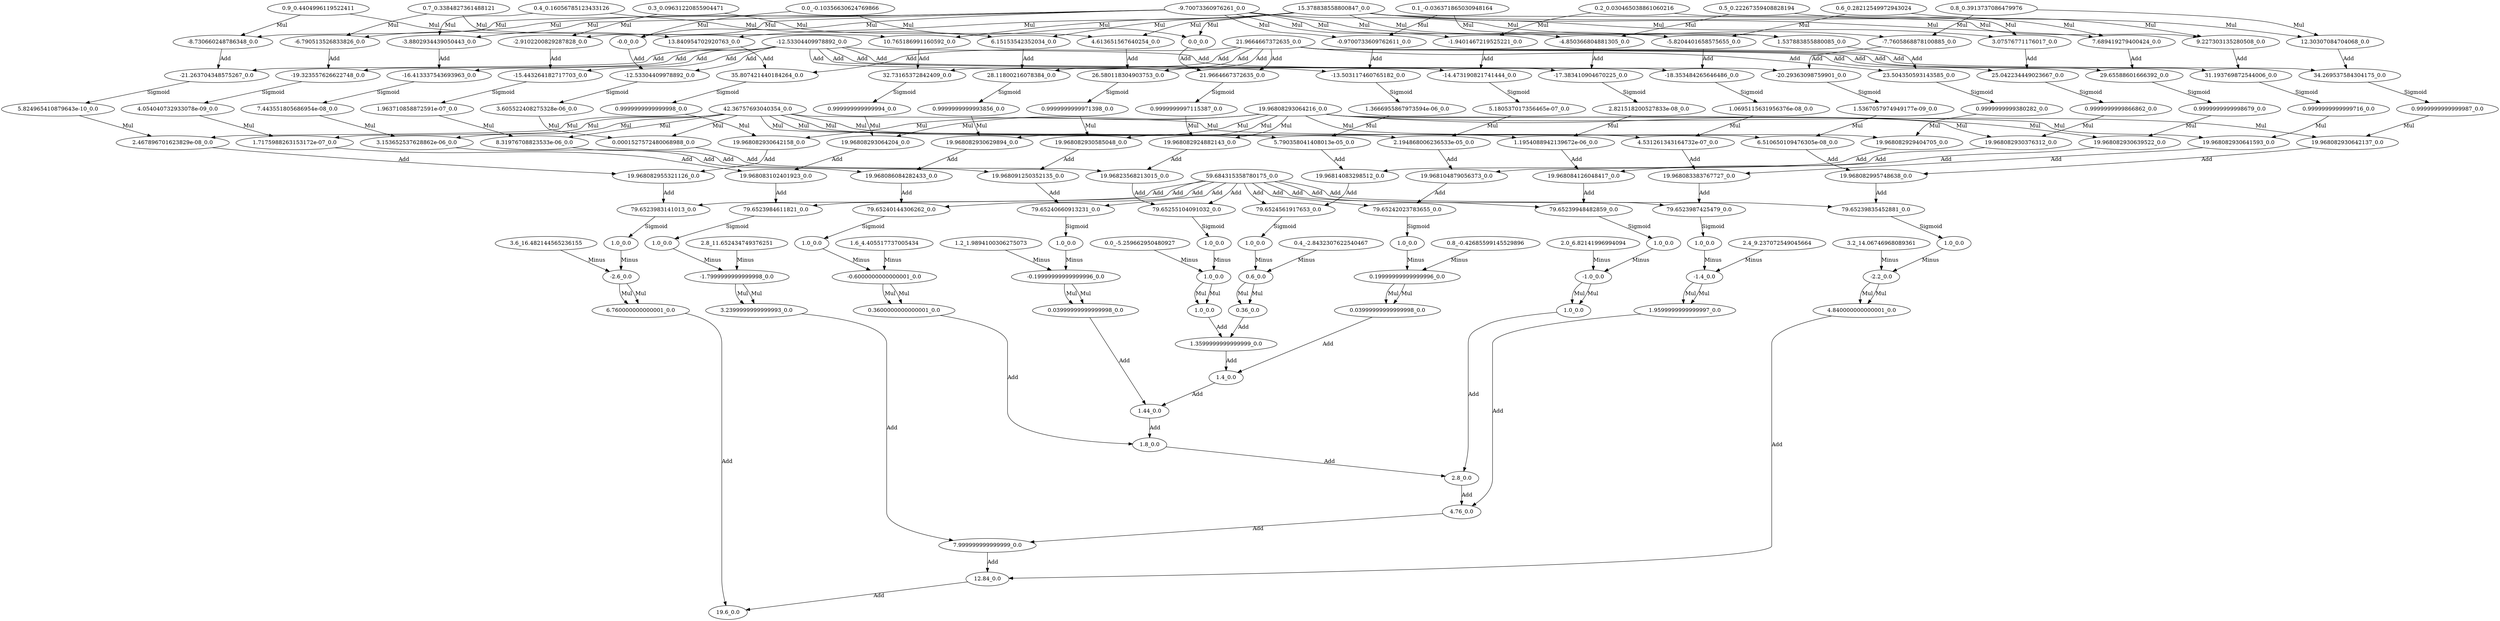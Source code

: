 digraph{
N0[label="0.0_-0.10356630624769866"]
N1[label="0.1_-0.036371865030948164"]
N2[label="0.2_0.030465038861060216"]
N3[label="0.3_0.09631220855904471"]
N4[label="0.4_0.16056785123433126"]
N5[label="0.5_0.22267359408828194"]
N6[label="0.6_0.28212549972943024"]
N7[label="0.7_0.3384827361488121"]
N8[label="0.8_0.3913737086479976"]
N9[label="0.9_0.4404996119522411"]
N10[label="0.0_-5.259662950480927"]
N11[label="0.4_-2.8432307622540467"]
N12[label="0.8_-0.42685599145529896"]
N13[label="1.2_1.9894100306275073"]
N14[label="1.6_4.405517737005434"]
N15[label="2.0_6.82141996994094"]
N16[label="2.4_9.237072549045664"]
N17[label="2.8_11.652434749376251"]
N18[label="3.2_14.06746968089361"]
N19[label="3.6_16.482144565236155"]
N20[label="-0.0_0.0"]
N21[label="0.0_0.0"]
N22[label="-12.53304409978892_0.0"]
N23[label="21.9664667372635_0.0"]
N24[label="3.605522408275328e-06_0.0"]
N25[label="0.9999999997115387_0.0"]
N26[label="0.0001527572480068988_0.0"]
N27[label="19.968082924882143_0.0"]
N28[label="19.96823568213015_0.0"]
N29[label="79.65255104091032_0.0"]
N30[label="1.0_0.0"]
N31[label="1.0_0.0"]
N32[label="1.0_0.0"]
N33[label="-0.9700733609762611_0.0"]
N34[label="1.537883855880085_0.0"]
N35[label="-13.503117460765182_0.0"]
N36[label="23.504350593143585_0.0"]
N37[label="1.3666955867973594e-06_0.0"]
N38[label="0.9999999999380282_0.0"]
N39[label="5.790358041408013e-05_0.0"]
N40[label="19.968082929404705_0.0"]
N41[label="19.96814083298512_0.0"]
N42[label="79.6524561917653_0.0"]
N43[label="1.0_0.0"]
N44[label="0.6_0.0"]
N45[label="0.36_0.0"]
N46[label="-1.9401467219525221_0.0"]
N47[label="3.07576771176017_0.0"]
N48[label="-14.473190821741444_0.0"]
N49[label="25.042234449023667_0.0"]
N50[label="5.180537017356465e-07_0.0"]
N51[label="0.9999999999866862_0.0"]
N52[label="2.194868006236533e-05_0.0"]
N53[label="19.968082930376312_0.0"]
N54[label="19.968104879056373_0.0"]
N55[label="79.65242023783655_0.0"]
N56[label="1.0_0.0"]
N57[label="0.19999999999999996_0.0"]
N58[label="0.03999999999999998_0.0"]
N59[label="-2.9102200829287828_0.0"]
N60[label="4.613651567640254_0.0"]
N61[label="-15.443264182717703_0.0"]
N62[label="26.580118304903753_0.0"]
N63[label="1.963710858872591e-07_0.0"]
N64[label="0.9999999999971398_0.0"]
N65[label="8.31976708823533e-06_0.0"]
N66[label="19.968082930585048_0.0"]
N67[label="19.968091250352135_0.0"]
N68[label="79.65240660913231_0.0"]
N69[label="1.0_0.0"]
N70[label="-0.19999999999999996_0.0"]
N71[label="0.03999999999999998_0.0"]
N72[label="-3.8802934439050443_0.0"]
N73[label="6.15153542352034_0.0"]
N74[label="-16.413337543693963_0.0"]
N75[label="28.11800216078384_0.0"]
N76[label="7.443551805686954e-08_0.0"]
N77[label="0.9999999999993856_0.0"]
N78[label="3.153652537628862e-06_0.0"]
N79[label="19.968082930629894_0.0"]
N80[label="19.968086084282433_0.0"]
N81[label="79.65240144306262_0.0"]
N82[label="1.0_0.0"]
N83[label="-0.6000000000000001_0.0"]
N84[label="0.3600000000000001_0.0"]
N85[label="-4.850366804881305_0.0"]
N86[label="7.689419279400424_0.0"]
N87[label="-17.383410904670225_0.0"]
N88[label="29.65588601666392_0.0"]
N89[label="2.821518200527833e-08_0.0"]
N90[label="0.9999999999998679_0.0"]
N91[label="1.1954088942139672e-06_0.0"]
N92[label="19.968082930639522_0.0"]
N93[label="19.968084126048417_0.0"]
N94[label="79.65239948482859_0.0"]
N95[label="1.0_0.0"]
N96[label="-1.0_0.0"]
N97[label="1.0_0.0"]
N98[label="-5.8204401658575655_0.0"]
N99[label="9.227303135280508_0.0"]
N100[label="-18.353484265646486_0.0"]
N101[label="31.193769872544006_0.0"]
N102[label="1.0695115631956376e-08_0.0"]
N103[label="0.9999999999999716_0.0"]
N104[label="4.531261343164732e-07_0.0"]
N105[label="19.968082930641593_0.0"]
N106[label="19.968083383767727_0.0"]
N107[label="79.6523987425479_0.0"]
N108[label="1.0_0.0"]
N109[label="-1.4_0.0"]
N110[label="1.9599999999999997_0.0"]
N111[label="-6.790513526833826_0.0"]
N112[label="10.765186991160592_0.0"]
N113[label="-19.323557626622748_0.0"]
N114[label="32.73165372842409_0.0"]
N115[label="4.054040732933078e-09_0.0"]
N116[label="0.999999999999994_0.0"]
N117[label="1.7175988263153172e-07_0.0"]
N118[label="19.96808293064204_0.0"]
N119[label="19.968083102401923_0.0"]
N120[label="79.6523984611821_0.0"]
N121[label="1.0_0.0"]
N122[label="-1.7999999999999998_0.0"]
N123[label="3.2399999999999993_0.0"]
N124[label="-7.7605868878100885_0.0"]
N125[label="12.30307084704068_0.0"]
N126[label="-20.29363098759901_0.0"]
N127[label="34.269537584304175_0.0"]
N128[label="1.5367057974949177e-09_0.0"]
N129[label="0.9999999999999987_0.0"]
N130[label="6.510650109476305e-08_0.0"]
N131[label="19.968082930642137_0.0"]
N132[label="19.968082995748638_0.0"]
N133[label="79.65239835452881_0.0"]
N134[label="1.0_0.0"]
N135[label="-2.2_0.0"]
N136[label="4.840000000000001_0.0"]
N137[label="-8.730660248786348_0.0"]
N138[label="13.840954702920763_0.0"]
N139[label="-21.263704348575267_0.0"]
N140[label="35.807421440184264_0.0"]
N141[label="5.824965410879643e-10_0.0"]
N142[label="0.9999999999999998_0.0"]
N143[label="2.467896701623829e-08_0.0"]
N144[label="19.968082930642158_0.0"]
N145[label="19.968082955321126_0.0"]
N146[label="79.6523983141013_0.0"]
N147[label="1.0_0.0"]
N148[label="-2.6_0.0"]
N149[label="6.760000000000001_0.0"]
N150[label="1.3599999999999999_0.0"]
N151[label="1.4_0.0"]
N152[label="1.44_0.0"]
N153[label="1.8_0.0"]
N154[label="2.8_0.0"]
N155[label="4.76_0.0"]
N156[label="7.999999999999999_0.0"]
N157[label="12.84_0.0"]
N158[label="19.6_0.0"]
N159[label="-9.70073360976261_0.0"]
N160[label="15.378838558800847_0.0"]
N161[label="42.36757693040354_0.0"]
N162[label="19.96808293064216_0.0"]
N163[label="-12.53304409978892_0.0"]
N164[label="21.9664667372635_0.0"]
N165[label="59.684315358780175_0.0"]
N159->N20[label="Mul"]
N0->N20[label="Mul"]
N160->N21[label="Mul"]
N0->N21[label="Mul"]
N20->N22[label="Add"]
N163->N22[label="Add"]
N21->N23[label="Add"]
N164->N23[label="Add"]
N22->N24[label="Sigmoid"]
N23->N25[label="Sigmoid"]
N161->N26[label="Mul"]
N24->N26[label="Mul"]
N162->N27[label="Mul"]
N25->N27[label="Mul"]
N27->N28[label="Add"]
N26->N28[label="Add"]
N28->N29[label="Add"]
N165->N29[label="Add"]
N29->N30[label="Sigmoid"]
N30->N31[label="Minus"]
N10->N31[label="Minus"]
N31->N32[label="Mul"]
N31->N32[label="Mul"]
N159->N33[label="Mul"]
N1->N33[label="Mul"]
N160->N34[label="Mul"]
N1->N34[label="Mul"]
N33->N35[label="Add"]
N163->N35[label="Add"]
N34->N36[label="Add"]
N164->N36[label="Add"]
N35->N37[label="Sigmoid"]
N36->N38[label="Sigmoid"]
N161->N39[label="Mul"]
N37->N39[label="Mul"]
N162->N40[label="Mul"]
N38->N40[label="Mul"]
N40->N41[label="Add"]
N39->N41[label="Add"]
N41->N42[label="Add"]
N165->N42[label="Add"]
N42->N43[label="Sigmoid"]
N43->N44[label="Minus"]
N11->N44[label="Minus"]
N44->N45[label="Mul"]
N44->N45[label="Mul"]
N159->N46[label="Mul"]
N2->N46[label="Mul"]
N160->N47[label="Mul"]
N2->N47[label="Mul"]
N46->N48[label="Add"]
N163->N48[label="Add"]
N47->N49[label="Add"]
N164->N49[label="Add"]
N48->N50[label="Sigmoid"]
N49->N51[label="Sigmoid"]
N161->N52[label="Mul"]
N50->N52[label="Mul"]
N162->N53[label="Mul"]
N51->N53[label="Mul"]
N53->N54[label="Add"]
N52->N54[label="Add"]
N54->N55[label="Add"]
N165->N55[label="Add"]
N55->N56[label="Sigmoid"]
N56->N57[label="Minus"]
N12->N57[label="Minus"]
N57->N58[label="Mul"]
N57->N58[label="Mul"]
N159->N59[label="Mul"]
N3->N59[label="Mul"]
N160->N60[label="Mul"]
N3->N60[label="Mul"]
N59->N61[label="Add"]
N163->N61[label="Add"]
N60->N62[label="Add"]
N164->N62[label="Add"]
N61->N63[label="Sigmoid"]
N62->N64[label="Sigmoid"]
N161->N65[label="Mul"]
N63->N65[label="Mul"]
N162->N66[label="Mul"]
N64->N66[label="Mul"]
N66->N67[label="Add"]
N65->N67[label="Add"]
N67->N68[label="Add"]
N165->N68[label="Add"]
N68->N69[label="Sigmoid"]
N69->N70[label="Minus"]
N13->N70[label="Minus"]
N70->N71[label="Mul"]
N70->N71[label="Mul"]
N159->N72[label="Mul"]
N4->N72[label="Mul"]
N160->N73[label="Mul"]
N4->N73[label="Mul"]
N72->N74[label="Add"]
N163->N74[label="Add"]
N73->N75[label="Add"]
N164->N75[label="Add"]
N74->N76[label="Sigmoid"]
N75->N77[label="Sigmoid"]
N161->N78[label="Mul"]
N76->N78[label="Mul"]
N162->N79[label="Mul"]
N77->N79[label="Mul"]
N79->N80[label="Add"]
N78->N80[label="Add"]
N80->N81[label="Add"]
N165->N81[label="Add"]
N81->N82[label="Sigmoid"]
N82->N83[label="Minus"]
N14->N83[label="Minus"]
N83->N84[label="Mul"]
N83->N84[label="Mul"]
N159->N85[label="Mul"]
N5->N85[label="Mul"]
N160->N86[label="Mul"]
N5->N86[label="Mul"]
N85->N87[label="Add"]
N163->N87[label="Add"]
N86->N88[label="Add"]
N164->N88[label="Add"]
N87->N89[label="Sigmoid"]
N88->N90[label="Sigmoid"]
N161->N91[label="Mul"]
N89->N91[label="Mul"]
N162->N92[label="Mul"]
N90->N92[label="Mul"]
N92->N93[label="Add"]
N91->N93[label="Add"]
N93->N94[label="Add"]
N165->N94[label="Add"]
N94->N95[label="Sigmoid"]
N95->N96[label="Minus"]
N15->N96[label="Minus"]
N96->N97[label="Mul"]
N96->N97[label="Mul"]
N159->N98[label="Mul"]
N6->N98[label="Mul"]
N160->N99[label="Mul"]
N6->N99[label="Mul"]
N98->N100[label="Add"]
N163->N100[label="Add"]
N99->N101[label="Add"]
N164->N101[label="Add"]
N100->N102[label="Sigmoid"]
N101->N103[label="Sigmoid"]
N161->N104[label="Mul"]
N102->N104[label="Mul"]
N162->N105[label="Mul"]
N103->N105[label="Mul"]
N105->N106[label="Add"]
N104->N106[label="Add"]
N106->N107[label="Add"]
N165->N107[label="Add"]
N107->N108[label="Sigmoid"]
N108->N109[label="Minus"]
N16->N109[label="Minus"]
N109->N110[label="Mul"]
N109->N110[label="Mul"]
N159->N111[label="Mul"]
N7->N111[label="Mul"]
N160->N112[label="Mul"]
N7->N112[label="Mul"]
N111->N113[label="Add"]
N163->N113[label="Add"]
N112->N114[label="Add"]
N164->N114[label="Add"]
N113->N115[label="Sigmoid"]
N114->N116[label="Sigmoid"]
N161->N117[label="Mul"]
N115->N117[label="Mul"]
N162->N118[label="Mul"]
N116->N118[label="Mul"]
N118->N119[label="Add"]
N117->N119[label="Add"]
N119->N120[label="Add"]
N165->N120[label="Add"]
N120->N121[label="Sigmoid"]
N121->N122[label="Minus"]
N17->N122[label="Minus"]
N122->N123[label="Mul"]
N122->N123[label="Mul"]
N159->N124[label="Mul"]
N8->N124[label="Mul"]
N160->N125[label="Mul"]
N8->N125[label="Mul"]
N124->N126[label="Add"]
N163->N126[label="Add"]
N125->N127[label="Add"]
N164->N127[label="Add"]
N126->N128[label="Sigmoid"]
N127->N129[label="Sigmoid"]
N161->N130[label="Mul"]
N128->N130[label="Mul"]
N162->N131[label="Mul"]
N129->N131[label="Mul"]
N131->N132[label="Add"]
N130->N132[label="Add"]
N132->N133[label="Add"]
N165->N133[label="Add"]
N133->N134[label="Sigmoid"]
N134->N135[label="Minus"]
N18->N135[label="Minus"]
N135->N136[label="Mul"]
N135->N136[label="Mul"]
N159->N137[label="Mul"]
N9->N137[label="Mul"]
N160->N138[label="Mul"]
N9->N138[label="Mul"]
N137->N139[label="Add"]
N163->N139[label="Add"]
N138->N140[label="Add"]
N164->N140[label="Add"]
N139->N141[label="Sigmoid"]
N140->N142[label="Sigmoid"]
N161->N143[label="Mul"]
N141->N143[label="Mul"]
N162->N144[label="Mul"]
N142->N144[label="Mul"]
N144->N145[label="Add"]
N143->N145[label="Add"]
N145->N146[label="Add"]
N165->N146[label="Add"]
N146->N147[label="Sigmoid"]
N147->N148[label="Minus"]
N19->N148[label="Minus"]
N148->N149[label="Mul"]
N148->N149[label="Mul"]
N45->N150[label="Add"]
N32->N150[label="Add"]
N58->N151[label="Add"]
N150->N151[label="Add"]
N71->N152[label="Add"]
N151->N152[label="Add"]
N84->N153[label="Add"]
N152->N153[label="Add"]
N97->N154[label="Add"]
N153->N154[label="Add"]
N110->N155[label="Add"]
N154->N155[label="Add"]
N123->N156[label="Add"]
N155->N156[label="Add"]
N136->N157[label="Add"]
N156->N157[label="Add"]
N149->N158[label="Add"]
N157->N158[label="Add"]
}
